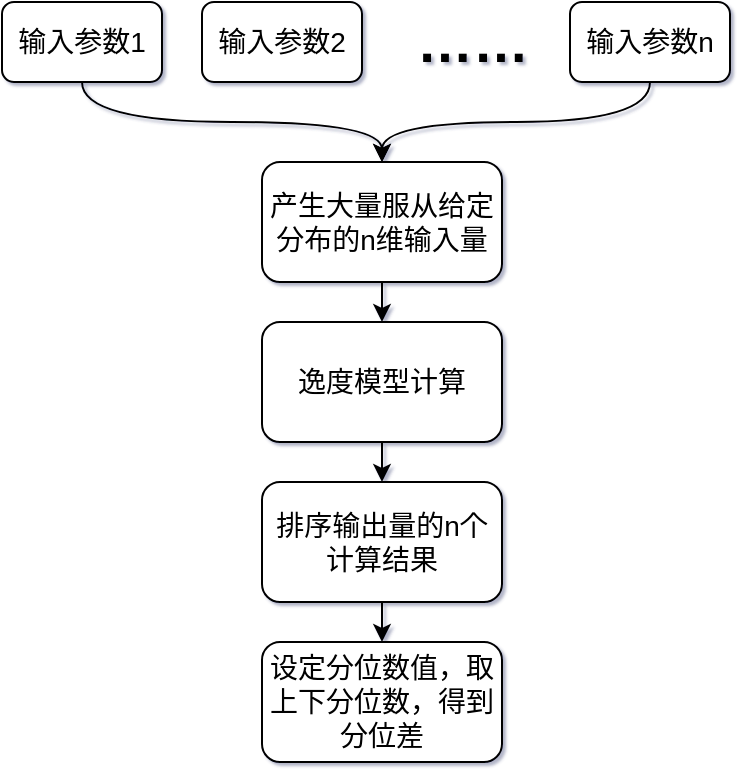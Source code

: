 <mxfile version="14.7.2" type="github">
  <diagram id="wQdEAC-WozWQwYWjz216" name="第 1 页">
    <mxGraphModel dx="1038" dy="569" grid="1" gridSize="10" guides="1" tooltips="1" connect="1" arrows="1" fold="1" page="1" pageScale="1" pageWidth="827" pageHeight="1169" background="none" math="0" shadow="1">
      <root>
        <mxCell id="0" />
        <mxCell id="1" parent="0" />
        <mxCell id="uKr5qRgz3sTH-jB_qJUX-6" style="edgeStyle=orthogonalEdgeStyle;orthogonalLoop=1;jettySize=auto;html=1;exitX=0.5;exitY=1;exitDx=0;exitDy=0;entryX=0.5;entryY=0;entryDx=0;entryDy=0;fontSize=14;curved=1;" parent="1" source="uKr5qRgz3sTH-jB_qJUX-1" target="uKr5qRgz3sTH-jB_qJUX-5" edge="1">
          <mxGeometry relative="1" as="geometry" />
        </mxCell>
        <mxCell id="uKr5qRgz3sTH-jB_qJUX-1" value="输入参数1" style="whiteSpace=wrap;html=1;fontSize=14;rounded=1;" parent="1" vertex="1">
          <mxGeometry x="90" y="130" width="80" height="40" as="geometry" />
        </mxCell>
        <mxCell id="uKr5qRgz3sTH-jB_qJUX-2" value="输入参数2" style="whiteSpace=wrap;html=1;fontSize=14;rounded=1;" parent="1" vertex="1">
          <mxGeometry x="190" y="130" width="80" height="40" as="geometry" />
        </mxCell>
        <mxCell id="uKr5qRgz3sTH-jB_qJUX-8" style="edgeStyle=orthogonalEdgeStyle;orthogonalLoop=1;jettySize=auto;html=1;exitX=0.5;exitY=1;exitDx=0;exitDy=0;entryX=0.5;entryY=0;entryDx=0;entryDy=0;fontSize=14;curved=1;" parent="1" source="uKr5qRgz3sTH-jB_qJUX-3" target="uKr5qRgz3sTH-jB_qJUX-5" edge="1">
          <mxGeometry relative="1" as="geometry" />
        </mxCell>
        <mxCell id="uKr5qRgz3sTH-jB_qJUX-3" value="输入参数n" style="whiteSpace=wrap;html=1;fontSize=14;rounded=1;" parent="1" vertex="1">
          <mxGeometry x="374" y="130" width="80" height="40" as="geometry" />
        </mxCell>
        <mxCell id="uKr5qRgz3sTH-jB_qJUX-4" value="……" style="text;html=1;resizable=0;autosize=1;align=center;verticalAlign=middle;points=[];fillColor=none;strokeColor=none;fontStyle=1;fontSize=28;rounded=1;" parent="1" vertex="1">
          <mxGeometry x="290" y="130" width="70" height="40" as="geometry" />
        </mxCell>
        <mxCell id="uKr5qRgz3sTH-jB_qJUX-10" style="edgeStyle=orthogonalEdgeStyle;orthogonalLoop=1;jettySize=auto;html=1;exitX=0.5;exitY=1;exitDx=0;exitDy=0;entryX=0.5;entryY=0;entryDx=0;entryDy=0;fontSize=14;curved=1;" parent="1" source="uKr5qRgz3sTH-jB_qJUX-5" target="uKr5qRgz3sTH-jB_qJUX-9" edge="1">
          <mxGeometry relative="1" as="geometry" />
        </mxCell>
        <mxCell id="uKr5qRgz3sTH-jB_qJUX-5" value="产生大量服从给定分布的n维输入量" style="whiteSpace=wrap;html=1;fontSize=14;rounded=1;" parent="1" vertex="1">
          <mxGeometry x="220" y="210" width="120" height="60" as="geometry" />
        </mxCell>
        <mxCell id="uKr5qRgz3sTH-jB_qJUX-13" style="edgeStyle=orthogonalEdgeStyle;orthogonalLoop=1;jettySize=auto;html=1;exitX=0.5;exitY=1;exitDx=0;exitDy=0;entryX=0.5;entryY=0;entryDx=0;entryDy=0;fontSize=14;curved=1;" parent="1" source="uKr5qRgz3sTH-jB_qJUX-9" target="uKr5qRgz3sTH-jB_qJUX-11" edge="1">
          <mxGeometry relative="1" as="geometry" />
        </mxCell>
        <mxCell id="uKr5qRgz3sTH-jB_qJUX-9" value="逸度模型计算" style="whiteSpace=wrap;html=1;fontSize=14;rounded=1;" parent="1" vertex="1">
          <mxGeometry x="220" y="290" width="120" height="60" as="geometry" />
        </mxCell>
        <mxCell id="uKr5qRgz3sTH-jB_qJUX-14" style="edgeStyle=orthogonalEdgeStyle;orthogonalLoop=1;jettySize=auto;html=1;exitX=0.5;exitY=1;exitDx=0;exitDy=0;entryX=0.5;entryY=0;entryDx=0;entryDy=0;fontSize=14;curved=1;" parent="1" source="uKr5qRgz3sTH-jB_qJUX-11" target="uKr5qRgz3sTH-jB_qJUX-15" edge="1">
          <mxGeometry relative="1" as="geometry">
            <mxPoint x="280" y="450" as="targetPoint" />
          </mxGeometry>
        </mxCell>
        <mxCell id="uKr5qRgz3sTH-jB_qJUX-11" value="排序输出量的n个计算结果" style="whiteSpace=wrap;html=1;fontSize=14;rounded=1;" parent="1" vertex="1">
          <mxGeometry x="220" y="370" width="120" height="60" as="geometry" />
        </mxCell>
        <mxCell id="uKr5qRgz3sTH-jB_qJUX-15" value="设定分位数值，取上下分位数，得到分位差" style="whiteSpace=wrap;html=1;fontSize=14;rounded=1;" parent="1" vertex="1">
          <mxGeometry x="220" y="450" width="120" height="60" as="geometry" />
        </mxCell>
      </root>
    </mxGraphModel>
  </diagram>
</mxfile>
